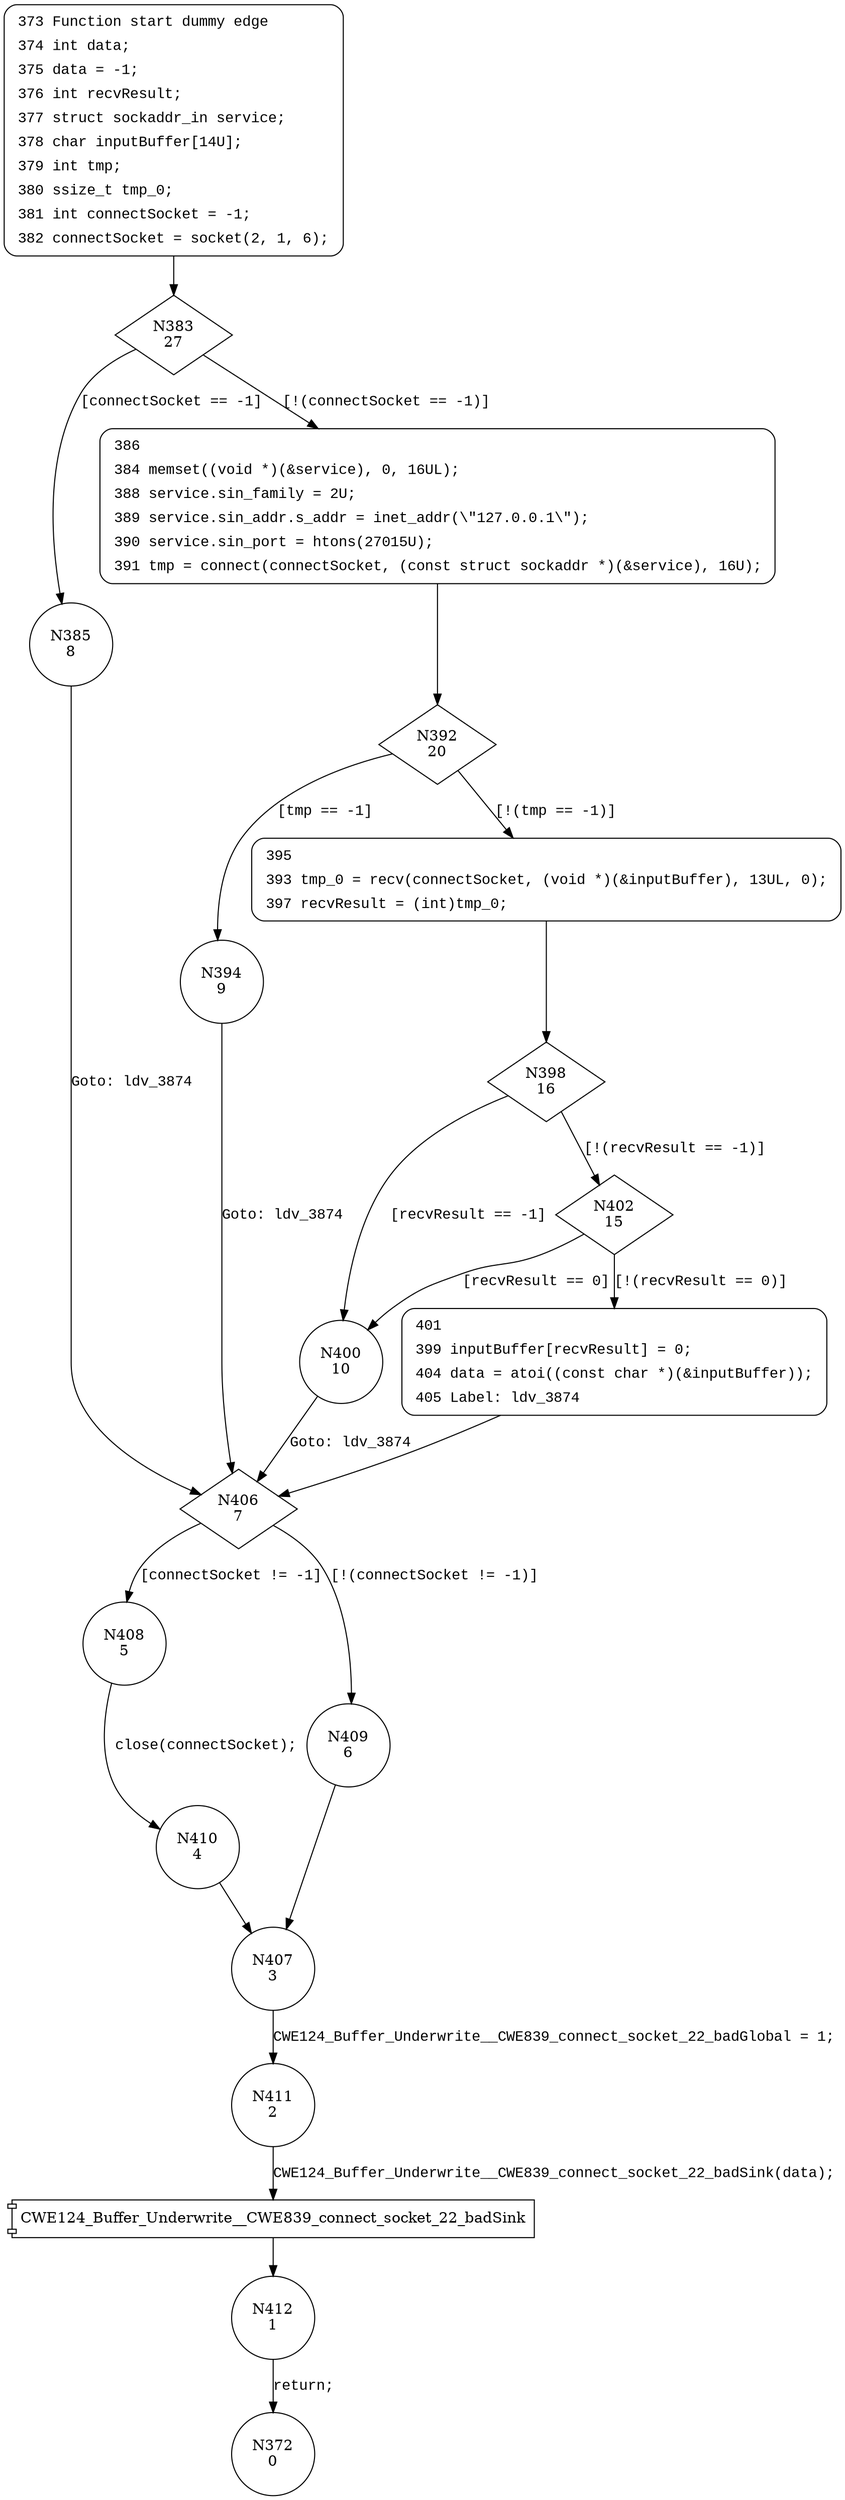 digraph CWE124_Buffer_Underwrite__CWE839_connect_socket_22_bad {
383 [shape="diamond" label="N383\n27"]
385 [shape="circle" label="N385\n8"]
386 [shape="circle" label="N386\n26"]
392 [shape="diamond" label="N392\n20"]
394 [shape="circle" label="N394\n9"]
395 [shape="circle" label="N395\n19"]
398 [shape="diamond" label="N398\n16"]
400 [shape="circle" label="N400\n10"]
402 [shape="diamond" label="N402\n15"]
401 [shape="circle" label="N401\n14"]
406 [shape="diamond" label="N406\n7"]
408 [shape="circle" label="N408\n5"]
409 [shape="circle" label="N409\n6"]
407 [shape="circle" label="N407\n3"]
411 [shape="circle" label="N411\n2"]
412 [shape="circle" label="N412\n1"]
410 [shape="circle" label="N410\n4"]
372 [shape="circle" label="N372\n0"]
373 [style="filled,bold" penwidth="1" fillcolor="white" fontname="Courier New" shape="Mrecord" label=<<table border="0" cellborder="0" cellpadding="3" bgcolor="white"><tr><td align="right">373</td><td align="left">Function start dummy edge</td></tr><tr><td align="right">374</td><td align="left">int data;</td></tr><tr><td align="right">375</td><td align="left">data = -1;</td></tr><tr><td align="right">376</td><td align="left">int recvResult;</td></tr><tr><td align="right">377</td><td align="left">struct sockaddr_in service;</td></tr><tr><td align="right">378</td><td align="left">char inputBuffer[14U];</td></tr><tr><td align="right">379</td><td align="left">int tmp;</td></tr><tr><td align="right">380</td><td align="left">ssize_t tmp_0;</td></tr><tr><td align="right">381</td><td align="left">int connectSocket = -1;</td></tr><tr><td align="right">382</td><td align="left">connectSocket = socket(2, 1, 6);</td></tr></table>>]
373 -> 383[label=""]
386 [style="filled,bold" penwidth="1" fillcolor="white" fontname="Courier New" shape="Mrecord" label=<<table border="0" cellborder="0" cellpadding="3" bgcolor="white"><tr><td align="right">386</td><td align="left"></td></tr><tr><td align="right">384</td><td align="left">memset((void *)(&amp;service), 0, 16UL);</td></tr><tr><td align="right">388</td><td align="left">service.sin_family = 2U;</td></tr><tr><td align="right">389</td><td align="left">service.sin_addr.s_addr = inet_addr(\&quot;127.0.0.1\&quot;);</td></tr><tr><td align="right">390</td><td align="left">service.sin_port = htons(27015U);</td></tr><tr><td align="right">391</td><td align="left">tmp = connect(connectSocket, (const struct sockaddr *)(&amp;service), 16U);</td></tr></table>>]
386 -> 392[label=""]
395 [style="filled,bold" penwidth="1" fillcolor="white" fontname="Courier New" shape="Mrecord" label=<<table border="0" cellborder="0" cellpadding="3" bgcolor="white"><tr><td align="right">395</td><td align="left"></td></tr><tr><td align="right">393</td><td align="left">tmp_0 = recv(connectSocket, (void *)(&amp;inputBuffer), 13UL, 0);</td></tr><tr><td align="right">397</td><td align="left">recvResult = (int)tmp_0;</td></tr></table>>]
395 -> 398[label=""]
401 [style="filled,bold" penwidth="1" fillcolor="white" fontname="Courier New" shape="Mrecord" label=<<table border="0" cellborder="0" cellpadding="3" bgcolor="white"><tr><td align="right">401</td><td align="left"></td></tr><tr><td align="right">399</td><td align="left">inputBuffer[recvResult] = 0;</td></tr><tr><td align="right">404</td><td align="left">data = atoi((const char *)(&amp;inputBuffer));</td></tr><tr><td align="right">405</td><td align="left">Label: ldv_3874</td></tr></table>>]
401 -> 406[label=""]
383 -> 385 [label="[connectSocket == -1]" fontname="Courier New"]
383 -> 386 [label="[!(connectSocket == -1)]" fontname="Courier New"]
392 -> 394 [label="[tmp == -1]" fontname="Courier New"]
392 -> 395 [label="[!(tmp == -1)]" fontname="Courier New"]
398 -> 400 [label="[recvResult == -1]" fontname="Courier New"]
398 -> 402 [label="[!(recvResult == -1)]" fontname="Courier New"]
402 -> 400 [label="[recvResult == 0]" fontname="Courier New"]
402 -> 401 [label="[!(recvResult == 0)]" fontname="Courier New"]
406 -> 408 [label="[connectSocket != -1]" fontname="Courier New"]
406 -> 409 [label="[!(connectSocket != -1)]" fontname="Courier New"]
407 -> 411 [label="CWE124_Buffer_Underwrite__CWE839_connect_socket_22_badGlobal = 1;" fontname="Courier New"]
100008 [shape="component" label="CWE124_Buffer_Underwrite__CWE839_connect_socket_22_badSink"]
411 -> 100008 [label="CWE124_Buffer_Underwrite__CWE839_connect_socket_22_badSink(data);" fontname="Courier New"]
100008 -> 412 [label="" fontname="Courier New"]
408 -> 410 [label="close(connectSocket);" fontname="Courier New"]
400 -> 406 [label="Goto: ldv_3874" fontname="Courier New"]
385 -> 406 [label="Goto: ldv_3874" fontname="Courier New"]
409 -> 407 [label="" fontname="Courier New"]
412 -> 372 [label="return;" fontname="Courier New"]
410 -> 407 [label="" fontname="Courier New"]
394 -> 406 [label="Goto: ldv_3874" fontname="Courier New"]
}